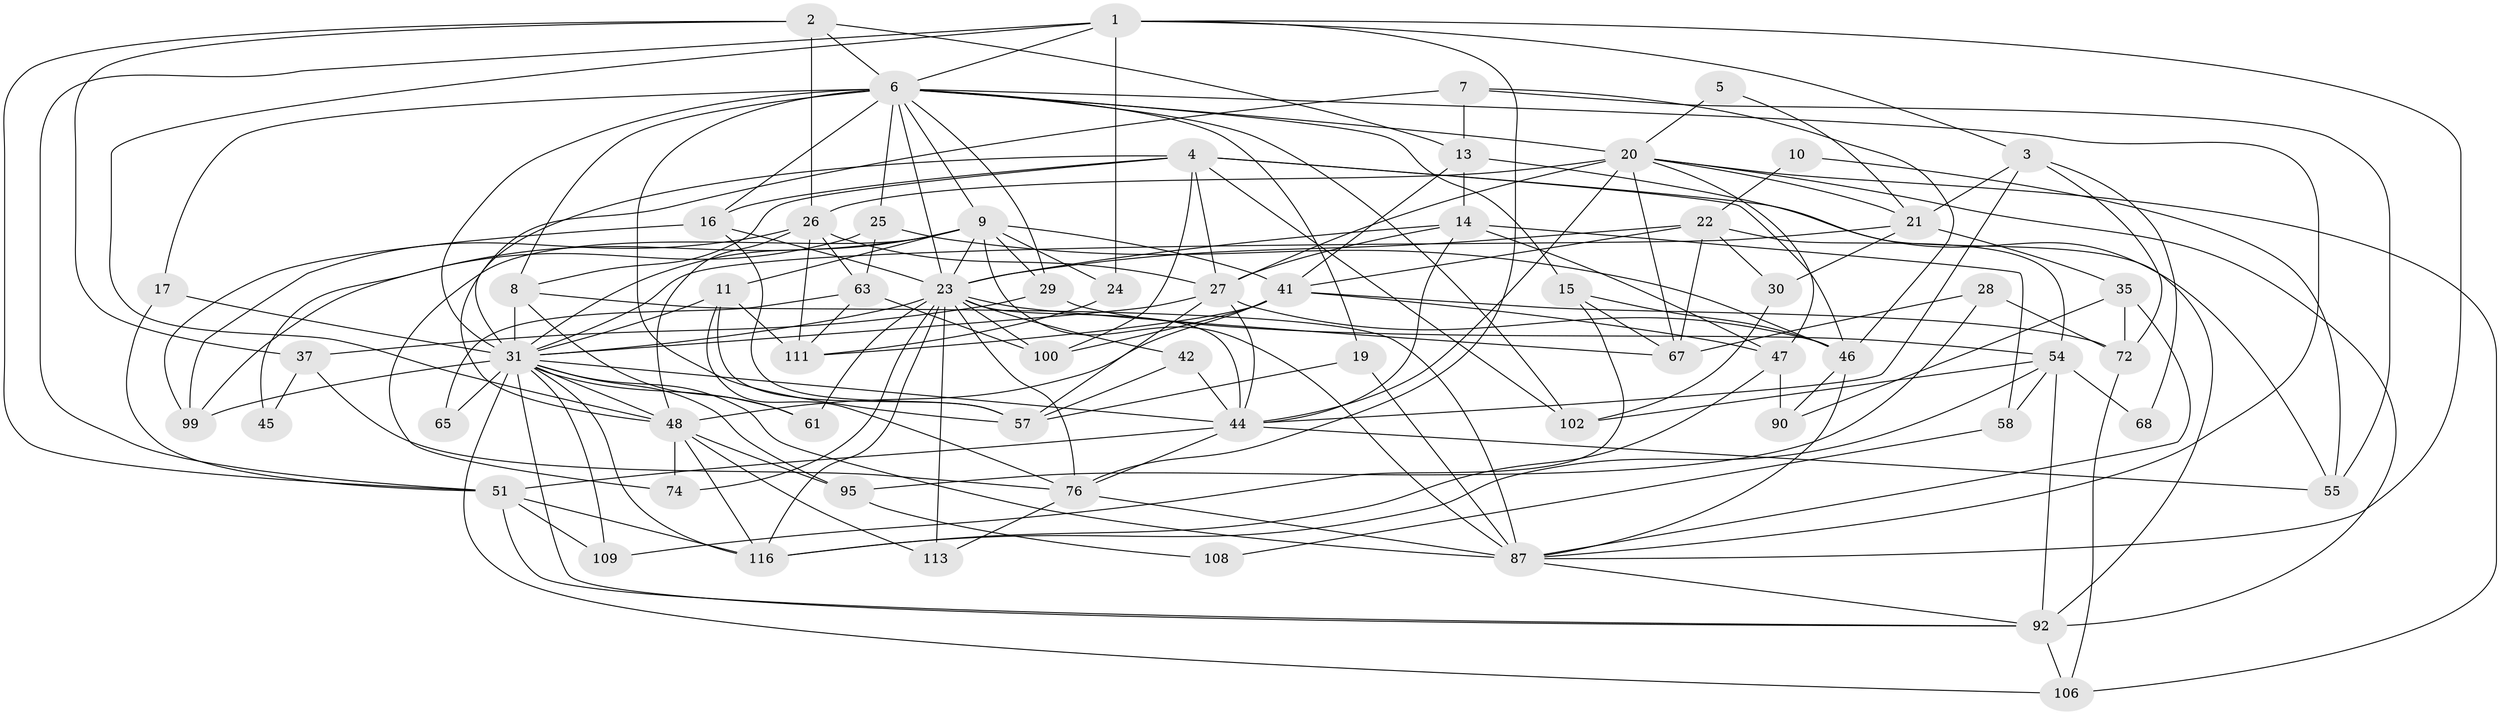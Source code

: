 // original degree distribution, {4: 0.3828125, 3: 0.2109375, 2: 0.1171875, 5: 0.171875, 6: 0.0859375, 8: 0.0078125, 7: 0.0234375}
// Generated by graph-tools (version 1.1) at 2025/15/03/09/25 04:15:11]
// undirected, 64 vertices, 177 edges
graph export_dot {
graph [start="1"]
  node [color=gray90,style=filled];
  1 [super="+71"];
  2 [super="+52"];
  3 [super="+69"];
  4 [super="+123+50"];
  5;
  6 [super="+18+34+86"];
  7;
  8 [super="+98"];
  9 [super="+12"];
  10;
  11 [super="+43+115"];
  13;
  14 [super="+89"];
  15 [super="+88"];
  16 [super="+32"];
  17;
  19;
  20 [super="+79+81"];
  21;
  22 [super="+33+78+107"];
  23 [super="+49+39"];
  24;
  25;
  26 [super="+70"];
  27 [super="+96+117"];
  28;
  29;
  30;
  31 [super="+40"];
  35 [super="+36"];
  37;
  41 [super="+64+66+101"];
  42 [super="+56"];
  44 [super="+73+84+85"];
  45;
  46 [super="+59"];
  47;
  48 [super="+80+53"];
  51 [super="+104"];
  54 [super="+97"];
  55;
  57 [super="+125+83"];
  58;
  61 [super="+118"];
  63 [super="+128+120"];
  65;
  67;
  68;
  72 [super="+124"];
  74;
  76 [super="+91+110"];
  87 [super="+93"];
  90;
  92 [super="+94"];
  95;
  99;
  100;
  102;
  106;
  108;
  109;
  111;
  113;
  116 [super="+119"];
  1 -- 48;
  1 -- 3;
  1 -- 87;
  1 -- 24;
  1 -- 76;
  1 -- 51;
  1 -- 6;
  2 -- 13;
  2 -- 51;
  2 -- 37;
  2 -- 6;
  2 -- 26;
  3 -- 21;
  3 -- 68;
  3 -- 72;
  3 -- 44;
  4 -- 100;
  4 -- 102;
  4 -- 48;
  4 -- 55;
  4 -- 46;
  4 -- 27;
  4 -- 8;
  4 -- 16;
  5 -- 21;
  5 -- 20;
  6 -- 20;
  6 -- 102;
  6 -- 57 [weight=3];
  6 -- 15;
  6 -- 23;
  6 -- 16;
  6 -- 17;
  6 -- 29;
  6 -- 87;
  6 -- 19;
  6 -- 8;
  6 -- 9;
  6 -- 25;
  6 -- 31;
  7 -- 13;
  7 -- 46;
  7 -- 55;
  7 -- 31;
  8 -- 31;
  8 -- 87;
  8 -- 61;
  9 -- 87;
  9 -- 23;
  9 -- 31;
  9 -- 11;
  9 -- 99;
  9 -- 24;
  9 -- 74;
  9 -- 29;
  9 -- 41;
  10 -- 55;
  10 -- 22;
  11 -- 31 [weight=2];
  11 -- 111;
  11 -- 57;
  11 -- 76;
  13 -- 14;
  13 -- 41 [weight=2];
  13 -- 92;
  14 -- 47;
  14 -- 44;
  14 -- 58;
  14 -- 27;
  14 -- 23;
  15 -- 67;
  15 -- 109;
  15 -- 46;
  16 -- 57 [weight=2];
  16 -- 23;
  16 -- 99;
  17 -- 51;
  17 -- 31;
  19 -- 87;
  19 -- 57 [weight=2];
  20 -- 21;
  20 -- 67;
  20 -- 106;
  20 -- 92;
  20 -- 47;
  20 -- 26;
  20 -- 27;
  20 -- 44;
  21 -- 30;
  21 -- 35;
  21 -- 31;
  22 -- 41 [weight=2];
  22 -- 54;
  22 -- 67;
  22 -- 23;
  22 -- 30;
  23 -- 67;
  23 -- 74;
  23 -- 44 [weight=2];
  23 -- 76 [weight=2];
  23 -- 113;
  23 -- 61;
  23 -- 31;
  23 -- 116;
  23 -- 100;
  23 -- 42;
  24 -- 111;
  25 -- 46;
  25 -- 45;
  25 -- 63;
  26 -- 99;
  26 -- 111;
  26 -- 27;
  26 -- 48;
  26 -- 63;
  27 -- 57;
  27 -- 46;
  27 -- 31;
  27 -- 44;
  28 -- 67;
  28 -- 95;
  28 -- 72;
  29 -- 37;
  29 -- 54;
  30 -- 102;
  31 -- 87 [weight=2];
  31 -- 95 [weight=2];
  31 -- 44;
  31 -- 65;
  31 -- 99;
  31 -- 106;
  31 -- 109;
  31 -- 48;
  31 -- 116;
  31 -- 61;
  31 -- 92;
  35 -- 72;
  35 -- 90;
  35 -- 87;
  37 -- 45;
  37 -- 76;
  41 -- 48;
  41 -- 72 [weight=2];
  41 -- 111;
  41 -- 100;
  41 -- 47;
  42 -- 57;
  42 -- 44;
  44 -- 55;
  44 -- 76;
  44 -- 51;
  46 -- 90;
  46 -- 87;
  47 -- 90;
  47 -- 116;
  48 -- 74;
  48 -- 113;
  48 -- 116;
  48 -- 95;
  51 -- 109;
  51 -- 92;
  51 -- 116;
  54 -- 92 [weight=2];
  54 -- 102;
  54 -- 68;
  54 -- 58;
  54 -- 116;
  58 -- 108;
  63 -- 65;
  63 -- 111;
  63 -- 100;
  72 -- 106;
  76 -- 113;
  76 -- 87;
  87 -- 92;
  92 -- 106;
  95 -- 108;
}
